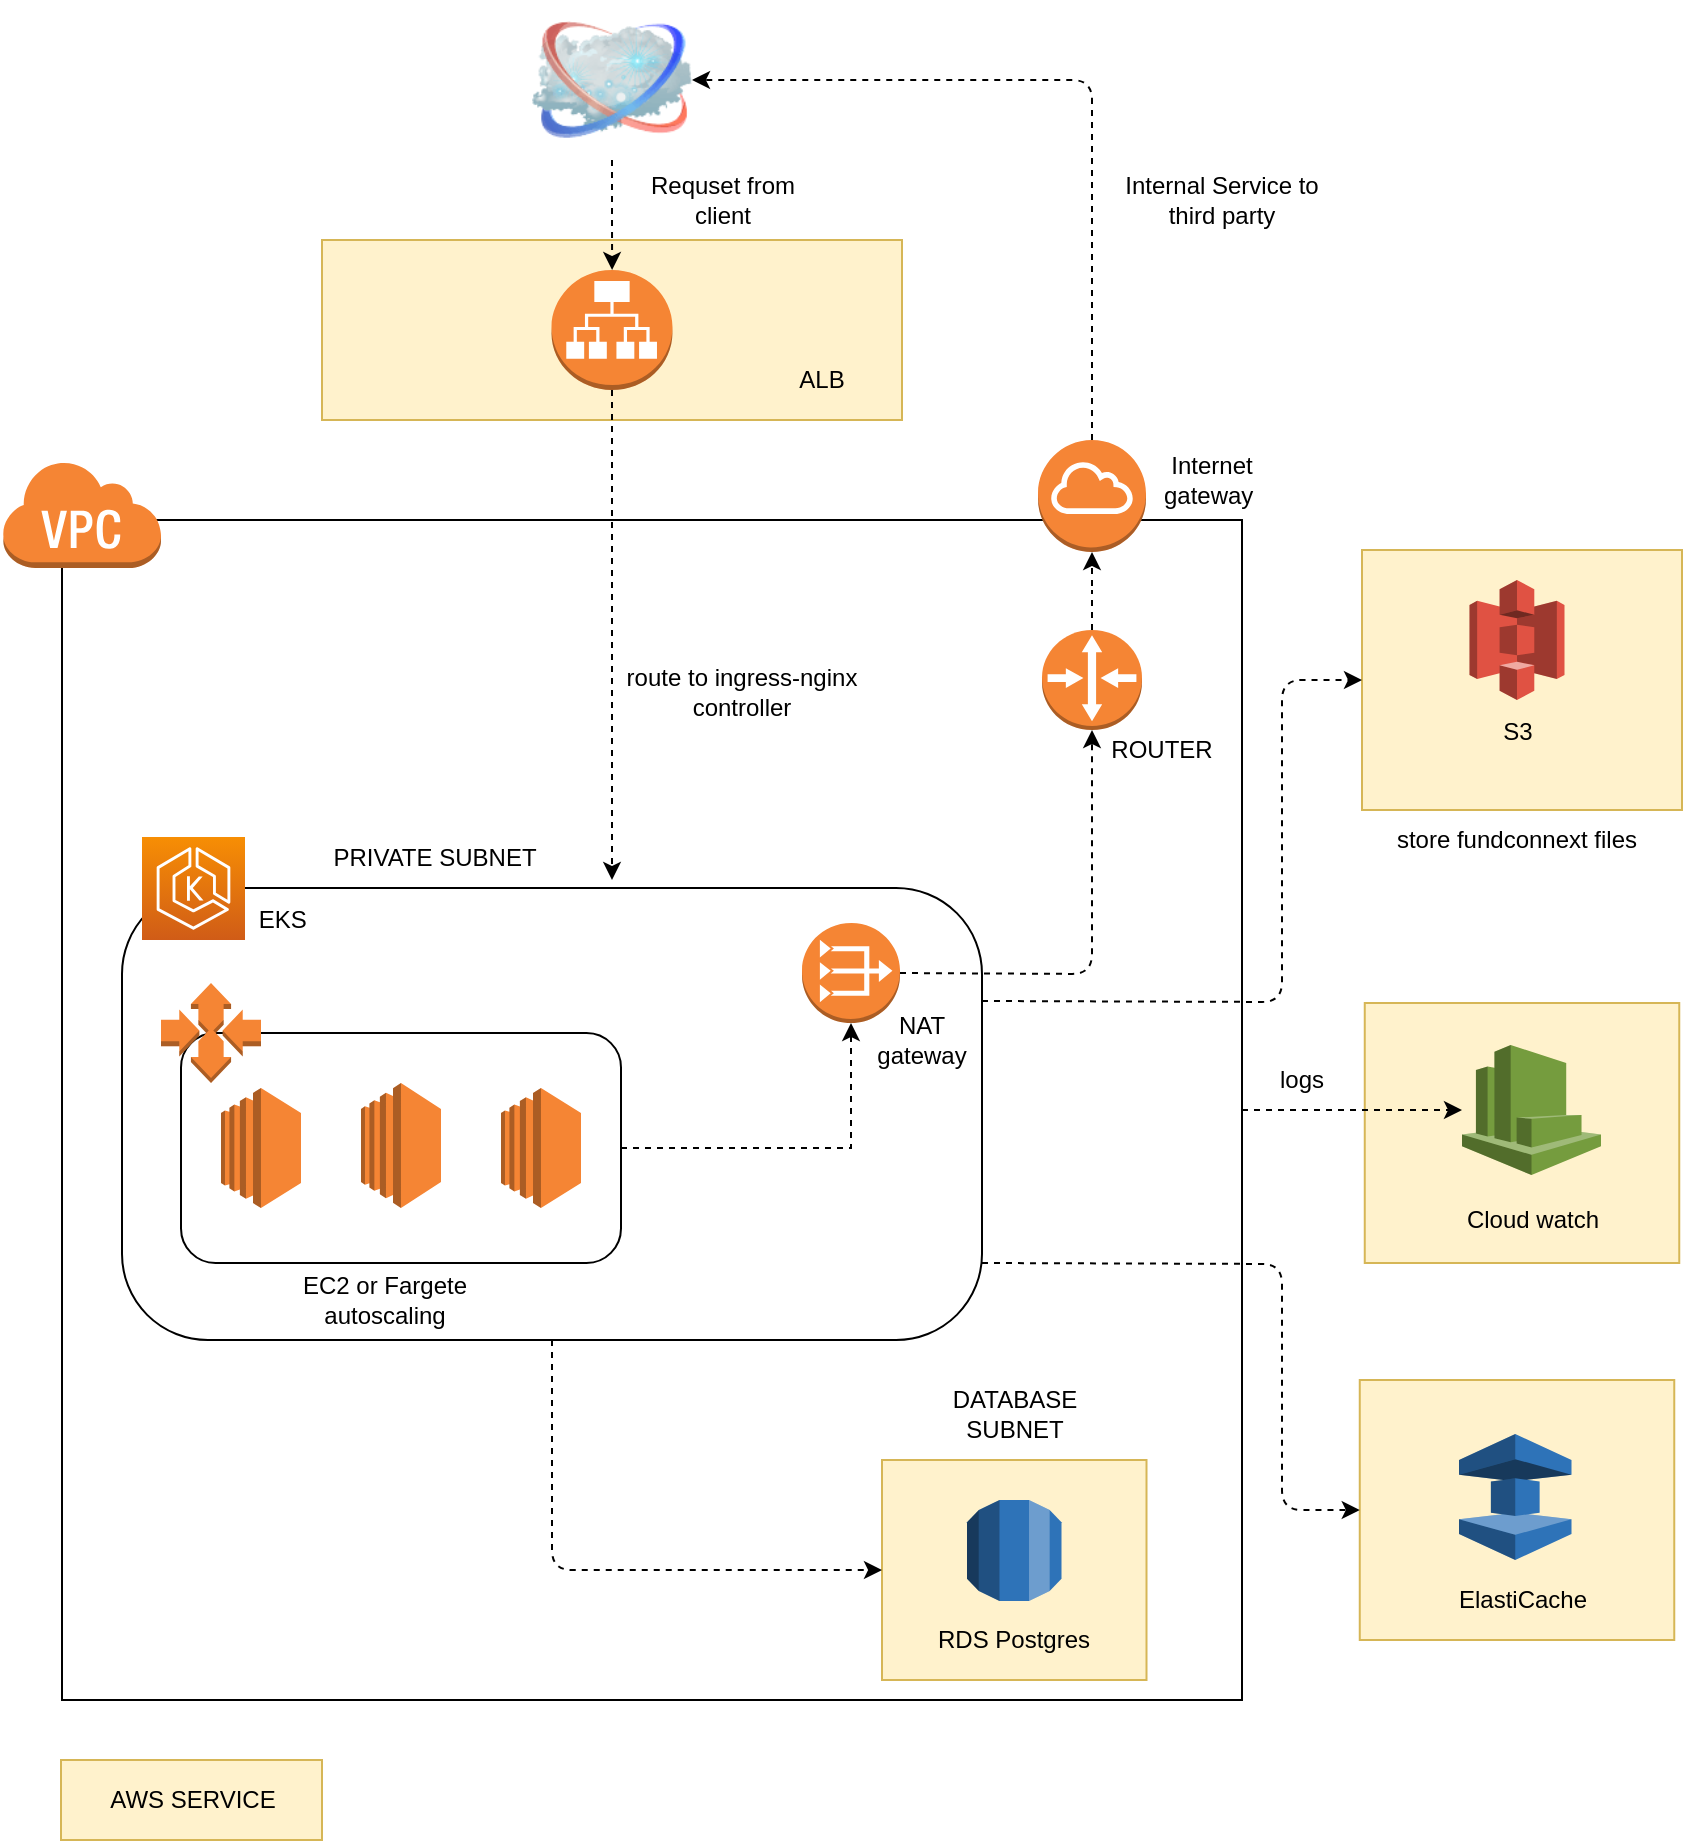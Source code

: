 <mxfile version="14.8.6" type="github" pages="2">
  <diagram id="4h9Jgz2YyqiB8rUjbs18" name="aws-diagram">
    <mxGraphModel dx="946" dy="524" grid="1" gridSize="10" guides="1" tooltips="1" connect="1" arrows="1" fold="1" page="1" pageScale="1" pageWidth="1169" pageHeight="1654" math="0" shadow="0">
      <root>
        <mxCell id="0" />
        <mxCell id="1" parent="0" />
        <mxCell id="yYsFPrWsCkC2h6r3MeOf-3" value="" style="whiteSpace=wrap;html=1;aspect=fixed;" parent="1" vertex="1">
          <mxGeometry x="170" y="380" width="590" height="590" as="geometry" />
        </mxCell>
        <mxCell id="yYsFPrWsCkC2h6r3MeOf-14" value="" style="outlineConnect=0;dashed=0;verticalLabelPosition=bottom;verticalAlign=top;align=center;html=1;shape=mxgraph.aws3.virtual_private_cloud;fillColor=#F58534;gradientColor=none;" parent="1" vertex="1">
          <mxGeometry x="140" y="350" width="79.5" height="54" as="geometry" />
        </mxCell>
        <mxCell id="yYsFPrWsCkC2h6r3MeOf-22" value="" style="outlineConnect=0;dashed=0;verticalLabelPosition=bottom;verticalAlign=top;align=center;html=1;shape=mxgraph.aws3.internet_gateway;fillColor=#F58536;gradientColor=none;" parent="1" vertex="1">
          <mxGeometry x="658" y="340" width="54" height="56" as="geometry" />
        </mxCell>
        <mxCell id="yYsFPrWsCkC2h6r3MeOf-23" value="" style="rounded=1;whiteSpace=wrap;html=1;arcSize=19;" parent="1" vertex="1">
          <mxGeometry x="200" y="564" width="430" height="226" as="geometry" />
        </mxCell>
        <mxCell id="yYsFPrWsCkC2h6r3MeOf-64" style="edgeStyle=orthogonalEdgeStyle;rounded=0;orthogonalLoop=1;jettySize=auto;html=1;dashed=1;" parent="1" source="yYsFPrWsCkC2h6r3MeOf-15" target="yYsFPrWsCkC2h6r3MeOf-19" edge="1">
          <mxGeometry relative="1" as="geometry" />
        </mxCell>
        <mxCell id="yYsFPrWsCkC2h6r3MeOf-15" value="" style="rounded=1;whiteSpace=wrap;html=1;" parent="1" vertex="1">
          <mxGeometry x="229.5" y="636.5" width="220" height="115" as="geometry" />
        </mxCell>
        <mxCell id="yYsFPrWsCkC2h6r3MeOf-12" value="" style="outlineConnect=0;dashed=0;verticalLabelPosition=bottom;verticalAlign=top;align=center;html=1;shape=mxgraph.aws3.auto_scaling;fillColor=#F58534;gradientColor=none;" parent="1" vertex="1">
          <mxGeometry x="219.5" y="611.5" width="50" height="50" as="geometry" />
        </mxCell>
        <mxCell id="yYsFPrWsCkC2h6r3MeOf-8" value="" style="outlineConnect=0;dashed=0;verticalLabelPosition=bottom;verticalAlign=top;align=center;html=1;shape=mxgraph.aws3.ec2;fillColor=#F58534;gradientColor=none;" parent="1" vertex="1">
          <mxGeometry x="249.5" y="664" width="40" height="60" as="geometry" />
        </mxCell>
        <mxCell id="yYsFPrWsCkC2h6r3MeOf-17" value="" style="outlineConnect=0;dashed=0;verticalLabelPosition=bottom;verticalAlign=top;align=center;html=1;shape=mxgraph.aws3.ec2;fillColor=#F58534;gradientColor=none;" parent="1" vertex="1">
          <mxGeometry x="319.5" y="661.5" width="40" height="62.5" as="geometry" />
        </mxCell>
        <mxCell id="yYsFPrWsCkC2h6r3MeOf-18" value="" style="outlineConnect=0;dashed=0;verticalLabelPosition=bottom;verticalAlign=top;align=center;html=1;shape=mxgraph.aws3.ec2;fillColor=#F58534;gradientColor=none;" parent="1" vertex="1">
          <mxGeometry x="389.5" y="664" width="40" height="60" as="geometry" />
        </mxCell>
        <mxCell id="yYsFPrWsCkC2h6r3MeOf-19" value="" style="outlineConnect=0;dashed=0;verticalLabelPosition=bottom;verticalAlign=top;align=center;html=1;shape=mxgraph.aws3.vpc_nat_gateway;fillColor=#F58534;gradientColor=none;" parent="1" vertex="1">
          <mxGeometry x="540" y="581.5" width="49" height="50" as="geometry" />
        </mxCell>
        <mxCell id="yYsFPrWsCkC2h6r3MeOf-69" value="" style="edgeStyle=orthogonalEdgeStyle;rounded=0;orthogonalLoop=1;jettySize=auto;html=1;dashed=1;" parent="1" source="yYsFPrWsCkC2h6r3MeOf-27" target="yYsFPrWsCkC2h6r3MeOf-22" edge="1">
          <mxGeometry relative="1" as="geometry" />
        </mxCell>
        <mxCell id="yYsFPrWsCkC2h6r3MeOf-27" value="" style="outlineConnect=0;dashed=0;verticalLabelPosition=bottom;verticalAlign=top;align=center;html=1;shape=mxgraph.aws3.router;fillColor=#F58534;gradientColor=none;" parent="1" vertex="1">
          <mxGeometry x="660" y="435" width="50" height="50" as="geometry" />
        </mxCell>
        <mxCell id="yYsFPrWsCkC2h6r3MeOf-28" value="" style="points=[[0,0,0],[0.25,0,0],[0.5,0,0],[0.75,0,0],[1,0,0],[0,1,0],[0.25,1,0],[0.5,1,0],[0.75,1,0],[1,1,0],[0,0.25,0],[0,0.5,0],[0,0.75,0],[1,0.25,0],[1,0.5,0],[1,0.75,0]];outlineConnect=0;fontColor=#232F3E;gradientColor=#F78E04;gradientDirection=north;fillColor=#D05C17;strokeColor=#ffffff;dashed=0;verticalLabelPosition=bottom;verticalAlign=top;align=center;html=1;fontSize=12;fontStyle=0;aspect=fixed;shape=mxgraph.aws4.resourceIcon;resIcon=mxgraph.aws4.eks;" parent="1" vertex="1">
          <mxGeometry x="210" y="538.5" width="51.5" height="51.5" as="geometry" />
        </mxCell>
        <mxCell id="yYsFPrWsCkC2h6r3MeOf-31" value="" style="image;html=1;image=img/lib/clip_art/networking/Cloud_128x128.png" parent="1" vertex="1">
          <mxGeometry x="405" y="120" width="80" height="80" as="geometry" />
        </mxCell>
        <mxCell id="yYsFPrWsCkC2h6r3MeOf-36" value="" style="rounded=0;whiteSpace=wrap;html=1;fillColor=#fff2cc;strokeColor=#d6b656;" parent="1" vertex="1">
          <mxGeometry x="820" y="395" width="160" height="130" as="geometry" />
        </mxCell>
        <mxCell id="yYsFPrWsCkC2h6r3MeOf-30" value="" style="outlineConnect=0;dashed=0;verticalLabelPosition=bottom;verticalAlign=top;align=center;html=1;shape=mxgraph.aws3.s3;fillColor=#E05243;gradientColor=none;" parent="1" vertex="1">
          <mxGeometry x="873.75" y="410" width="47.5" height="60" as="geometry" />
        </mxCell>
        <mxCell id="yYsFPrWsCkC2h6r3MeOf-39" value="" style="rounded=0;whiteSpace=wrap;html=1;fillColor=#fff2cc;strokeColor=#d6b656;" parent="1" vertex="1">
          <mxGeometry x="821.38" y="621.5" width="157.25" height="130" as="geometry" />
        </mxCell>
        <mxCell id="yYsFPrWsCkC2h6r3MeOf-33" value="" style="outlineConnect=0;dashed=0;verticalLabelPosition=bottom;verticalAlign=top;align=center;html=1;shape=mxgraph.aws3.cloudwatch;fillColor=#759C3E;gradientColor=none;" parent="1" vertex="1">
          <mxGeometry x="870" y="642.5" width="69.5" height="65" as="geometry" />
        </mxCell>
        <mxCell id="yYsFPrWsCkC2h6r3MeOf-40" value="" style="rounded=0;whiteSpace=wrap;html=1;fillColor=#fff2cc;strokeColor=#d6b656;" parent="1" vertex="1">
          <mxGeometry x="580" y="850" width="132.25" height="110" as="geometry" />
        </mxCell>
        <mxCell id="yYsFPrWsCkC2h6r3MeOf-34" value="" style="outlineConnect=0;dashed=0;verticalLabelPosition=bottom;verticalAlign=top;align=center;html=1;shape=mxgraph.aws3.rds;fillColor=#2E73B8;gradientColor=none;" parent="1" vertex="1">
          <mxGeometry x="622.5" y="870" width="47.25" height="50.5" as="geometry" />
        </mxCell>
        <mxCell id="yYsFPrWsCkC2h6r3MeOf-42" value="" style="rounded=0;whiteSpace=wrap;html=1;fillColor=#fff2cc;strokeColor=#d6b656;" parent="1" vertex="1">
          <mxGeometry x="300" y="240" width="290" height="90" as="geometry" />
        </mxCell>
        <mxCell id="yYsFPrWsCkC2h6r3MeOf-32" value="" style="outlineConnect=0;dashed=0;verticalLabelPosition=bottom;verticalAlign=top;align=center;html=1;shape=mxgraph.aws3.application_load_balancer;fillColor=#F58534;gradientColor=none;" parent="1" vertex="1">
          <mxGeometry x="414.75" y="255" width="60.5" height="60" as="geometry" />
        </mxCell>
        <mxCell id="yYsFPrWsCkC2h6r3MeOf-57" value="" style="edgeStyle=orthogonalEdgeStyle;rounded=0;orthogonalLoop=1;jettySize=auto;html=1;dashed=1;" parent="1" source="yYsFPrWsCkC2h6r3MeOf-3" target="yYsFPrWsCkC2h6r3MeOf-33" edge="1">
          <mxGeometry relative="1" as="geometry" />
        </mxCell>
        <mxCell id="yYsFPrWsCkC2h6r3MeOf-59" value="" style="endArrow=classic;html=1;dashed=1;entryX=0;entryY=0.5;entryDx=0;entryDy=0;exitX=1;exitY=0.25;exitDx=0;exitDy=0;" parent="1" source="yYsFPrWsCkC2h6r3MeOf-23" target="yYsFPrWsCkC2h6r3MeOf-36" edge="1">
          <mxGeometry relative="1" as="geometry">
            <mxPoint x="640" y="630" as="sourcePoint" />
            <mxPoint x="600" y="620" as="targetPoint" />
            <Array as="points">
              <mxPoint x="780" y="621" />
              <mxPoint x="780" y="460" />
            </Array>
          </mxGeometry>
        </mxCell>
        <mxCell id="yYsFPrWsCkC2h6r3MeOf-65" value="" style="endArrow=classic;html=1;dashed=1;exitX=1;exitY=0.5;exitDx=0;exitDy=0;exitPerimeter=0;entryX=0.5;entryY=1;entryDx=0;entryDy=0;entryPerimeter=0;" parent="1" source="yYsFPrWsCkC2h6r3MeOf-19" target="yYsFPrWsCkC2h6r3MeOf-27" edge="1">
          <mxGeometry relative="1" as="geometry">
            <mxPoint x="440" y="550" as="sourcePoint" />
            <mxPoint x="600" y="550" as="targetPoint" />
            <Array as="points">
              <mxPoint x="685" y="607" />
            </Array>
          </mxGeometry>
        </mxCell>
        <mxCell id="yYsFPrWsCkC2h6r3MeOf-70" value="" style="edgeStyle=orthogonalEdgeStyle;rounded=0;orthogonalLoop=1;jettySize=auto;html=1;dashed=1;" parent="1" source="yYsFPrWsCkC2h6r3MeOf-31" target="yYsFPrWsCkC2h6r3MeOf-32" edge="1">
          <mxGeometry relative="1" as="geometry" />
        </mxCell>
        <mxCell id="yYsFPrWsCkC2h6r3MeOf-73" value="" style="endArrow=classic;html=1;dashed=1;exitX=0.5;exitY=1;exitDx=0;exitDy=0;exitPerimeter=0;" parent="1" source="yYsFPrWsCkC2h6r3MeOf-32" edge="1">
          <mxGeometry relative="1" as="geometry">
            <mxPoint x="440" y="410" as="sourcePoint" />
            <mxPoint x="445" y="560" as="targetPoint" />
          </mxGeometry>
        </mxCell>
        <mxCell id="yYsFPrWsCkC2h6r3MeOf-77" value="AWS SERVICE" style="rounded=0;whiteSpace=wrap;html=1;fillColor=#fff2cc;strokeColor=#d6b656;" parent="1" vertex="1">
          <mxGeometry x="169.5" y="1000" width="130.5" height="40" as="geometry" />
        </mxCell>
        <mxCell id="yYsFPrWsCkC2h6r3MeOf-78" value="ALB" style="text;html=1;strokeColor=none;fillColor=none;align=center;verticalAlign=middle;whiteSpace=wrap;rounded=0;" parent="1" vertex="1">
          <mxGeometry x="530" y="300" width="40" height="20" as="geometry" />
        </mxCell>
        <mxCell id="yYsFPrWsCkC2h6r3MeOf-79" value="EKS&amp;nbsp;" style="text;html=1;strokeColor=none;fillColor=none;align=center;verticalAlign=middle;whiteSpace=wrap;rounded=0;" parent="1" vertex="1">
          <mxGeometry x="261.5" y="570" width="40" height="20" as="geometry" />
        </mxCell>
        <mxCell id="yYsFPrWsCkC2h6r3MeOf-80" value="NAT gateway" style="text;html=1;strokeColor=none;fillColor=none;align=center;verticalAlign=middle;whiteSpace=wrap;rounded=0;" parent="1" vertex="1">
          <mxGeometry x="580" y="630" width="40" height="20" as="geometry" />
        </mxCell>
        <mxCell id="yYsFPrWsCkC2h6r3MeOf-81" value="PRIVATE SUBNET" style="text;html=1;strokeColor=none;fillColor=none;align=center;verticalAlign=middle;whiteSpace=wrap;rounded=0;" parent="1" vertex="1">
          <mxGeometry x="301.5" y="538.5" width="108.5" height="20" as="geometry" />
        </mxCell>
        <mxCell id="yYsFPrWsCkC2h6r3MeOf-82" value="ROUTER" style="text;html=1;strokeColor=none;fillColor=none;align=center;verticalAlign=middle;whiteSpace=wrap;rounded=0;" parent="1" vertex="1">
          <mxGeometry x="700" y="485" width="40" height="20" as="geometry" />
        </mxCell>
        <mxCell id="yYsFPrWsCkC2h6r3MeOf-83" value="EC2 or Fargete autoscaling" style="text;html=1;strokeColor=none;fillColor=none;align=center;verticalAlign=middle;whiteSpace=wrap;rounded=0;" parent="1" vertex="1">
          <mxGeometry x="272.25" y="760" width="118.75" height="20" as="geometry" />
        </mxCell>
        <mxCell id="yYsFPrWsCkC2h6r3MeOf-84" value="RDS Postgres" style="text;html=1;strokeColor=none;fillColor=none;align=center;verticalAlign=middle;whiteSpace=wrap;rounded=0;" parent="1" vertex="1">
          <mxGeometry x="606.13" y="930" width="80" height="20" as="geometry" />
        </mxCell>
        <mxCell id="yYsFPrWsCkC2h6r3MeOf-85" value="S3" style="text;html=1;strokeColor=none;fillColor=none;align=center;verticalAlign=middle;whiteSpace=wrap;rounded=0;" parent="1" vertex="1">
          <mxGeometry x="877.5" y="476" width="40" height="20" as="geometry" />
        </mxCell>
        <mxCell id="yYsFPrWsCkC2h6r3MeOf-86" value="Cloud watch" style="text;html=1;strokeColor=none;fillColor=none;align=center;verticalAlign=middle;whiteSpace=wrap;rounded=0;" parent="1" vertex="1">
          <mxGeometry x="868.5" y="720" width="72.5" height="20" as="geometry" />
        </mxCell>
        <mxCell id="yYsFPrWsCkC2h6r3MeOf-88" value="route to ingress-nginx controller" style="text;html=1;strokeColor=none;fillColor=none;align=center;verticalAlign=middle;whiteSpace=wrap;rounded=0;" parent="1" vertex="1">
          <mxGeometry x="440" y="456" width="140" height="20" as="geometry" />
        </mxCell>
        <mxCell id="yYsFPrWsCkC2h6r3MeOf-89" value="" style="endArrow=classic;html=1;dashed=1;exitX=0.5;exitY=0;exitDx=0;exitDy=0;exitPerimeter=0;entryX=1;entryY=0.5;entryDx=0;entryDy=0;" parent="1" source="yYsFPrWsCkC2h6r3MeOf-22" target="yYsFPrWsCkC2h6r3MeOf-31" edge="1">
          <mxGeometry relative="1" as="geometry">
            <mxPoint x="560" y="410" as="sourcePoint" />
            <mxPoint x="720" y="410" as="targetPoint" />
            <Array as="points">
              <mxPoint x="685" y="160" />
            </Array>
          </mxGeometry>
        </mxCell>
        <mxCell id="yYsFPrWsCkC2h6r3MeOf-93" value="Internal Service to third party" style="text;html=1;strokeColor=none;fillColor=none;align=center;verticalAlign=middle;whiteSpace=wrap;rounded=0;" parent="1" vertex="1">
          <mxGeometry x="700" y="210" width="100" height="20" as="geometry" />
        </mxCell>
        <mxCell id="yYsFPrWsCkC2h6r3MeOf-94" value="Requset from client" style="text;html=1;strokeColor=none;fillColor=none;align=center;verticalAlign=middle;whiteSpace=wrap;rounded=0;" parent="1" vertex="1">
          <mxGeometry x="449.5" y="210" width="100.5" height="20" as="geometry" />
        </mxCell>
        <mxCell id="yYsFPrWsCkC2h6r3MeOf-95" value="Internet gateway&amp;nbsp;" style="text;html=1;strokeColor=none;fillColor=none;align=center;verticalAlign=middle;whiteSpace=wrap;rounded=0;" parent="1" vertex="1">
          <mxGeometry x="700" y="350" width="90" height="20" as="geometry" />
        </mxCell>
        <mxCell id="44BmXgB-hYXjfOnaE24B-2" value="" style="endArrow=classic;html=1;exitX=0.5;exitY=1;exitDx=0;exitDy=0;entryX=0;entryY=0.5;entryDx=0;entryDy=0;dashed=1;" edge="1" parent="1" source="yYsFPrWsCkC2h6r3MeOf-23" target="yYsFPrWsCkC2h6r3MeOf-40">
          <mxGeometry relative="1" as="geometry">
            <mxPoint x="490" y="810" as="sourcePoint" />
            <mxPoint x="650" y="810" as="targetPoint" />
            <Array as="points">
              <mxPoint x="415" y="905" />
            </Array>
          </mxGeometry>
        </mxCell>
        <mxCell id="44BmXgB-hYXjfOnaE24B-6" value="DATABASE SUBNET" style="text;html=1;strokeColor=none;fillColor=none;align=center;verticalAlign=middle;whiteSpace=wrap;rounded=0;" vertex="1" parent="1">
          <mxGeometry x="591.88" y="817" width="108.5" height="20" as="geometry" />
        </mxCell>
        <mxCell id="44BmXgB-hYXjfOnaE24B-8" value="logs" style="text;html=1;strokeColor=none;fillColor=none;align=center;verticalAlign=middle;whiteSpace=wrap;rounded=0;" vertex="1" parent="1">
          <mxGeometry x="770" y="650" width="40" height="20" as="geometry" />
        </mxCell>
        <mxCell id="44BmXgB-hYXjfOnaE24B-9" value="store fundconnext files" style="text;html=1;strokeColor=none;fillColor=none;align=center;verticalAlign=middle;whiteSpace=wrap;rounded=0;" vertex="1" parent="1">
          <mxGeometry x="833.19" y="530" width="128.62" height="20" as="geometry" />
        </mxCell>
        <mxCell id="44BmXgB-hYXjfOnaE24B-11" value="" style="rounded=0;whiteSpace=wrap;html=1;fillColor=#fff2cc;strokeColor=#d6b656;" vertex="1" parent="1">
          <mxGeometry x="818.88" y="810" width="157.25" height="130" as="geometry" />
        </mxCell>
        <mxCell id="44BmXgB-hYXjfOnaE24B-10" value="" style="outlineConnect=0;dashed=0;verticalLabelPosition=bottom;verticalAlign=top;align=center;html=1;shape=mxgraph.aws3.elasticache;fillColor=#2E73B8;gradientColor=none;" vertex="1" parent="1">
          <mxGeometry x="868.5" y="837" width="56.25" height="63" as="geometry" />
        </mxCell>
        <mxCell id="44BmXgB-hYXjfOnaE24B-14" value="" style="endArrow=classic;html=1;dashed=1;entryX=0;entryY=0.5;entryDx=0;entryDy=0;" edge="1" parent="1" target="44BmXgB-hYXjfOnaE24B-11">
          <mxGeometry relative="1" as="geometry">
            <mxPoint x="630" y="751.5" as="sourcePoint" />
            <mxPoint x="790" y="751.5" as="targetPoint" />
            <Array as="points">
              <mxPoint x="780" y="752" />
              <mxPoint x="780" y="875" />
            </Array>
          </mxGeometry>
        </mxCell>
        <mxCell id="44BmXgB-hYXjfOnaE24B-18" value="ElastiCache" style="text;html=1;strokeColor=none;fillColor=none;align=center;verticalAlign=middle;whiteSpace=wrap;rounded=0;" vertex="1" parent="1">
          <mxGeometry x="863.76" y="910" width="72.5" height="20" as="geometry" />
        </mxCell>
      </root>
    </mxGraphModel>
  </diagram>
  <diagram id="EyNarNnxlCD8bg6S9tTd" name="kubernetes-diagram">
    <mxGraphModel dx="1113" dy="616" grid="1" gridSize="10" guides="1" tooltips="1" connect="1" arrows="1" fold="1" page="1" pageScale="1" pageWidth="1169" pageHeight="1654" math="0" shadow="0">
      <root>
        <mxCell id="aGvdqxQHGW1cKn8pLYHu-0" />
        <mxCell id="aGvdqxQHGW1cKn8pLYHu-1" parent="aGvdqxQHGW1cKn8pLYHu-0" />
        <mxCell id="aGvdqxQHGW1cKn8pLYHu-5" value="" style="rounded=1;whiteSpace=wrap;html=1;dashed=1;" vertex="1" parent="aGvdqxQHGW1cKn8pLYHu-1">
          <mxGeometry x="140" y="170" width="890" height="710" as="geometry" />
        </mxCell>
        <mxCell id="aGvdqxQHGW1cKn8pLYHu-3" value="Kubernetes&#xa;Engine" style="html=1;fillColor=#5184F3;strokeColor=none;verticalAlign=top;labelPosition=center;verticalLabelPosition=bottom;align=center;spacingTop=-6;fontSize=11;fontStyle=1;fontColor=#999999;shape=mxgraph.gcp2.hexIcon;prIcon=container_engine" vertex="1" parent="aGvdqxQHGW1cKn8pLYHu-1">
          <mxGeometry x="150" y="160" width="66" height="58.5" as="geometry" />
        </mxCell>
        <mxCell id="aGvdqxQHGW1cKn8pLYHu-7" value="" style="rounded=1;whiteSpace=wrap;html=1;dashed=1;" vertex="1" parent="aGvdqxQHGW1cKn8pLYHu-1">
          <mxGeometry x="190" y="280" width="220" height="440" as="geometry" />
        </mxCell>
        <mxCell id="aGvdqxQHGW1cKn8pLYHu-6" value="" style="html=1;dashed=0;whitespace=wrap;fillColor=#2875E2;strokeColor=#ffffff;points=[[0.005,0.63,0],[0.1,0.2,0],[0.9,0.2,0],[0.5,0,0],[0.995,0.63,0],[0.72,0.99,0],[0.5,1,0],[0.28,0.99,0]];shape=mxgraph.kubernetes.icon;prIcon=node" vertex="1" parent="aGvdqxQHGW1cKn8pLYHu-1">
          <mxGeometry x="166" y="260" width="50" height="48" as="geometry" />
        </mxCell>
        <mxCell id="aGvdqxQHGW1cKn8pLYHu-8" value="" style="rounded=1;whiteSpace=wrap;html=1;dashed=1;" vertex="1" parent="aGvdqxQHGW1cKn8pLYHu-1">
          <mxGeometry x="465" y="280" width="225" height="440" as="geometry" />
        </mxCell>
        <mxCell id="aGvdqxQHGW1cKn8pLYHu-9" value="" style="html=1;dashed=0;whitespace=wrap;fillColor=#2875E2;strokeColor=#ffffff;points=[[0.005,0.63,0],[0.1,0.2,0],[0.9,0.2,0],[0.5,0,0],[0.995,0.63,0],[0.72,0.99,0],[0.5,1,0],[0.28,0.99,0]];shape=mxgraph.kubernetes.icon;prIcon=node" vertex="1" parent="aGvdqxQHGW1cKn8pLYHu-1">
          <mxGeometry x="440" y="260" width="50" height="48" as="geometry" />
        </mxCell>
        <mxCell id="aGvdqxQHGW1cKn8pLYHu-10" value="" style="rounded=1;whiteSpace=wrap;html=1;dashed=1;" vertex="1" parent="aGvdqxQHGW1cKn8pLYHu-1">
          <mxGeometry x="740" y="280" width="220" height="440" as="geometry" />
        </mxCell>
        <mxCell id="aGvdqxQHGW1cKn8pLYHu-11" value="" style="html=1;dashed=0;whitespace=wrap;fillColor=#2875E2;strokeColor=#ffffff;points=[[0.005,0.63,0],[0.1,0.2,0],[0.9,0.2,0],[0.5,0,0],[0.995,0.63,0],[0.72,0.99,0],[0.5,1,0],[0.28,0.99,0]];shape=mxgraph.kubernetes.icon;prIcon=node" vertex="1" parent="aGvdqxQHGW1cKn8pLYHu-1">
          <mxGeometry x="720" y="260" width="50" height="48" as="geometry" />
        </mxCell>
        <mxCell id="aGvdqxQHGW1cKn8pLYHu-12" value="Application Node pool" style="text;html=1;strokeColor=none;fillColor=none;align=center;verticalAlign=middle;whiteSpace=wrap;rounded=0;dashed=1;" vertex="1" parent="aGvdqxQHGW1cKn8pLYHu-1">
          <mxGeometry x="235" y="250" width="130" height="20" as="geometry" />
        </mxCell>
        <mxCell id="aGvdqxQHGW1cKn8pLYHu-13" value="Ingress Node pool" style="text;html=1;strokeColor=none;fillColor=none;align=center;verticalAlign=middle;whiteSpace=wrap;rounded=0;dashed=1;" vertex="1" parent="aGvdqxQHGW1cKn8pLYHu-1">
          <mxGeometry x="512.5" y="250" width="130" height="20" as="geometry" />
        </mxCell>
        <mxCell id="aGvdqxQHGW1cKn8pLYHu-14" value="mgnt Node pool" style="text;html=1;strokeColor=none;fillColor=none;align=center;verticalAlign=middle;whiteSpace=wrap;rounded=0;dashed=1;" vertex="1" parent="aGvdqxQHGW1cKn8pLYHu-1">
          <mxGeometry x="785" y="250" width="130" height="20" as="geometry" />
        </mxCell>
        <mxCell id="aGvdqxQHGW1cKn8pLYHu-15" value="" style="html=1;dashed=0;whitespace=wrap;fillColor=#2875E2;strokeColor=#ffffff;points=[[0.005,0.63,0],[0.1,0.2,0],[0.9,0.2,0],[0.5,0,0],[0.995,0.63,0],[0.72,0.99,0],[0.5,1,0],[0.28,0.99,0]];shape=mxgraph.kubernetes.icon;prIcon=svc" vertex="1" parent="aGvdqxQHGW1cKn8pLYHu-1">
          <mxGeometry x="520" y="300" width="110" height="48" as="geometry" />
        </mxCell>
        <mxCell id="aGvdqxQHGW1cKn8pLYHu-23" value="" style="edgeStyle=orthogonalEdgeStyle;rounded=0;orthogonalLoop=1;jettySize=auto;html=1;dashed=1;" edge="1" parent="aGvdqxQHGW1cKn8pLYHu-1" source="aGvdqxQHGW1cKn8pLYHu-19" target="aGvdqxQHGW1cKn8pLYHu-17">
          <mxGeometry relative="1" as="geometry" />
        </mxCell>
        <mxCell id="aGvdqxQHGW1cKn8pLYHu-19" value="External Ingress svc" style="text;html=1;strokeColor=none;fillColor=none;align=center;verticalAlign=middle;whiteSpace=wrap;rounded=0;dashed=1;" vertex="1" parent="aGvdqxQHGW1cKn8pLYHu-1">
          <mxGeometry x="512.5" y="348" width="130" height="20" as="geometry" />
        </mxCell>
        <mxCell id="aGvdqxQHGW1cKn8pLYHu-20" value="" style="rounded=1;whiteSpace=wrap;html=1;dashed=1;" vertex="1" parent="aGvdqxQHGW1cKn8pLYHu-1">
          <mxGeometry x="478.75" y="390" width="197.5" height="70" as="geometry" />
        </mxCell>
        <mxCell id="aGvdqxQHGW1cKn8pLYHu-16" value="" style="html=1;dashed=0;whitespace=wrap;fillColor=#2875E2;strokeColor=#ffffff;points=[[0.005,0.63,0],[0.1,0.2,0],[0.9,0.2,0],[0.5,0,0],[0.995,0.63,0],[0.72,0.99,0],[0.5,1,0],[0.28,0.99,0]];shape=mxgraph.kubernetes.icon;prIcon=pod" vertex="1" parent="aGvdqxQHGW1cKn8pLYHu-1">
          <mxGeometry x="490" y="410" width="50" height="48" as="geometry" />
        </mxCell>
        <mxCell id="aGvdqxQHGW1cKn8pLYHu-17" value="" style="html=1;dashed=0;whitespace=wrap;fillColor=#2875E2;strokeColor=#ffffff;points=[[0.005,0.63,0],[0.1,0.2,0],[0.9,0.2,0],[0.5,0,0],[0.995,0.63,0],[0.72,0.99,0],[0.5,1,0],[0.28,0.99,0]];shape=mxgraph.kubernetes.icon;prIcon=pod" vertex="1" parent="aGvdqxQHGW1cKn8pLYHu-1">
          <mxGeometry x="552.5" y="390" width="50" height="48" as="geometry" />
        </mxCell>
        <mxCell id="aGvdqxQHGW1cKn8pLYHu-18" value="" style="html=1;dashed=0;whitespace=wrap;fillColor=#2875E2;strokeColor=#ffffff;points=[[0.005,0.63,0],[0.1,0.2,0],[0.9,0.2,0],[0.5,0,0],[0.995,0.63,0],[0.72,0.99,0],[0.5,1,0],[0.28,0.99,0]];shape=mxgraph.kubernetes.icon;prIcon=pod" vertex="1" parent="aGvdqxQHGW1cKn8pLYHu-1">
          <mxGeometry x="620" y="410" width="50" height="48" as="geometry" />
        </mxCell>
        <mxCell id="aGvdqxQHGW1cKn8pLYHu-24" value="" style="outlineConnect=0;dashed=0;verticalLabelPosition=bottom;verticalAlign=top;align=center;html=1;shape=mxgraph.aws3.application_load_balancer;fillColor=#F58534;gradientColor=none;" vertex="1" parent="aGvdqxQHGW1cKn8pLYHu-1">
          <mxGeometry x="540.5" y="50" width="69" height="72" as="geometry" />
        </mxCell>
        <mxCell id="aGvdqxQHGW1cKn8pLYHu-26" value="" style="endArrow=classic;html=1;dashed=1;exitX=0.5;exitY=1;exitDx=0;exitDy=0;exitPerimeter=0;entryX=0.455;entryY=0;entryDx=0;entryDy=0;entryPerimeter=0;" edge="1" parent="aGvdqxQHGW1cKn8pLYHu-1">
          <mxGeometry relative="1" as="geometry">
            <mxPoint x="574" y="122.0" as="sourcePoint" />
            <mxPoint x="576.05" y="300" as="targetPoint" />
          </mxGeometry>
        </mxCell>
        <mxCell id="aGvdqxQHGW1cKn8pLYHu-30" value="AWS ALB" style="text;html=1;strokeColor=none;fillColor=none;align=center;verticalAlign=middle;whiteSpace=wrap;rounded=0;dashed=1;" vertex="1" parent="aGvdqxQHGW1cKn8pLYHu-1">
          <mxGeometry x="536.25" y="20" width="77.5" height="20" as="geometry" />
        </mxCell>
        <mxCell id="aGvdqxQHGW1cKn8pLYHu-31" value="" style="html=1;dashed=0;whitespace=wrap;fillColor=#2875E2;strokeColor=#ffffff;points=[[0.005,0.63,0],[0.1,0.2,0],[0.9,0.2,0],[0.5,0,0],[0.995,0.63,0],[0.72,0.99,0],[0.5,1,0],[0.28,0.99,0]];shape=mxgraph.kubernetes.icon;prIcon=svc" vertex="1" parent="aGvdqxQHGW1cKn8pLYHu-1">
          <mxGeometry x="520" y="480" width="110" height="48" as="geometry" />
        </mxCell>
        <mxCell id="aGvdqxQHGW1cKn8pLYHu-32" value="Internal Ingress svc" style="text;html=1;strokeColor=none;fillColor=none;align=center;verticalAlign=middle;whiteSpace=wrap;rounded=0;dashed=1;" vertex="1" parent="aGvdqxQHGW1cKn8pLYHu-1">
          <mxGeometry x="512.5" y="528" width="130" height="20" as="geometry" />
        </mxCell>
        <mxCell id="aGvdqxQHGW1cKn8pLYHu-33" value="" style="rounded=1;whiteSpace=wrap;html=1;dashed=1;" vertex="1" parent="aGvdqxQHGW1cKn8pLYHu-1">
          <mxGeometry x="478.75" y="570" width="197.5" height="70" as="geometry" />
        </mxCell>
        <mxCell id="aGvdqxQHGW1cKn8pLYHu-34" value="" style="html=1;dashed=0;whitespace=wrap;fillColor=#2875E2;strokeColor=#ffffff;points=[[0.005,0.63,0],[0.1,0.2,0],[0.9,0.2,0],[0.5,0,0],[0.995,0.63,0],[0.72,0.99,0],[0.5,1,0],[0.28,0.99,0]];shape=mxgraph.kubernetes.icon;prIcon=pod" vertex="1" parent="aGvdqxQHGW1cKn8pLYHu-1">
          <mxGeometry x="490" y="590" width="50" height="48" as="geometry" />
        </mxCell>
        <mxCell id="aGvdqxQHGW1cKn8pLYHu-35" value="" style="html=1;dashed=0;whitespace=wrap;fillColor=#2875E2;strokeColor=#ffffff;points=[[0.005,0.63,0],[0.1,0.2,0],[0.9,0.2,0],[0.5,0,0],[0.995,0.63,0],[0.72,0.99,0],[0.5,1,0],[0.28,0.99,0]];shape=mxgraph.kubernetes.icon;prIcon=pod" vertex="1" parent="aGvdqxQHGW1cKn8pLYHu-1">
          <mxGeometry x="552.5" y="570" width="50" height="48" as="geometry" />
        </mxCell>
        <mxCell id="aGvdqxQHGW1cKn8pLYHu-36" value="" style="html=1;dashed=0;whitespace=wrap;fillColor=#2875E2;strokeColor=#ffffff;points=[[0.005,0.63,0],[0.1,0.2,0],[0.9,0.2,0],[0.5,0,0],[0.995,0.63,0],[0.72,0.99,0],[0.5,1,0],[0.28,0.99,0]];shape=mxgraph.kubernetes.icon;prIcon=pod" vertex="1" parent="aGvdqxQHGW1cKn8pLYHu-1">
          <mxGeometry x="620" y="590" width="50" height="48" as="geometry" />
        </mxCell>
        <mxCell id="aGvdqxQHGW1cKn8pLYHu-38" value="" style="endArrow=classic;html=1;dashed=1;exitX=0.5;exitY=1;exitDx=0;exitDy=0;entryX=0.5;entryY=0;entryDx=0;entryDy=0;entryPerimeter=0;" edge="1" parent="aGvdqxQHGW1cKn8pLYHu-1" source="aGvdqxQHGW1cKn8pLYHu-32" target="aGvdqxQHGW1cKn8pLYHu-35">
          <mxGeometry relative="1" as="geometry">
            <mxPoint x="390" y="470" as="sourcePoint" />
            <mxPoint x="550" y="470" as="targetPoint" />
          </mxGeometry>
        </mxCell>
        <mxCell id="aGvdqxQHGW1cKn8pLYHu-42" value="" style="html=1;dashed=0;whitespace=wrap;fillColor=#2875E2;strokeColor=#ffffff;points=[[0.005,0.63,0],[0.1,0.2,0],[0.9,0.2,0],[0.5,0,0],[0.995,0.63,0],[0.72,0.99,0],[0.5,1,0],[0.28,0.99,0]];shape=mxgraph.kubernetes.icon;prIcon=svc" vertex="1" parent="aGvdqxQHGW1cKn8pLYHu-1">
          <mxGeometry x="795" y="300" width="110" height="48" as="geometry" />
        </mxCell>
        <mxCell id="aGvdqxQHGW1cKn8pLYHu-43" value="" style="html=1;dashed=0;whitespace=wrap;fillColor=#2875E2;strokeColor=#ffffff;points=[[0.005,0.63,0],[0.1,0.2,0],[0.9,0.2,0],[0.5,0,0],[0.995,0.63,0],[0.72,0.99,0],[0.5,1,0],[0.28,0.99,0]];shape=mxgraph.kubernetes.icon;prIcon=svc" vertex="1" parent="aGvdqxQHGW1cKn8pLYHu-1">
          <mxGeometry x="795" y="390" width="110" height="48" as="geometry" />
        </mxCell>
        <mxCell id="aGvdqxQHGW1cKn8pLYHu-44" value="" style="html=1;dashed=0;whitespace=wrap;fillColor=#2875E2;strokeColor=#ffffff;points=[[0.005,0.63,0],[0.1,0.2,0],[0.9,0.2,0],[0.5,0,0],[0.995,0.63,0],[0.72,0.99,0],[0.5,1,0],[0.28,0.99,0]];shape=mxgraph.kubernetes.icon;prIcon=svc" vertex="1" parent="aGvdqxQHGW1cKn8pLYHu-1">
          <mxGeometry x="795" y="482" width="110" height="48" as="geometry" />
        </mxCell>
        <mxCell id="aGvdqxQHGW1cKn8pLYHu-45" value="vault svc" style="text;html=1;strokeColor=none;fillColor=none;align=center;verticalAlign=middle;whiteSpace=wrap;rounded=0;dashed=1;" vertex="1" parent="aGvdqxQHGW1cKn8pLYHu-1">
          <mxGeometry x="785" y="348" width="130" height="20" as="geometry" />
        </mxCell>
        <mxCell id="aGvdqxQHGW1cKn8pLYHu-46" value="kube-prometheus-stack svc" style="text;html=1;strokeColor=none;fillColor=none;align=center;verticalAlign=middle;whiteSpace=wrap;rounded=0;dashed=1;" vertex="1" parent="aGvdqxQHGW1cKn8pLYHu-1">
          <mxGeometry x="775" y="440" width="155" height="20" as="geometry" />
        </mxCell>
        <mxCell id="aGvdqxQHGW1cKn8pLYHu-47" value="cert-manager svc" style="text;html=1;strokeColor=none;fillColor=none;align=center;verticalAlign=middle;whiteSpace=wrap;rounded=0;dashed=1;" vertex="1" parent="aGvdqxQHGW1cKn8pLYHu-1">
          <mxGeometry x="787.5" y="530" width="130" height="20" as="geometry" />
        </mxCell>
        <mxCell id="aGvdqxQHGW1cKn8pLYHu-48" value="" style="html=1;dashed=0;whitespace=wrap;fillColor=#2875E2;strokeColor=#ffffff;points=[[0.005,0.63,0],[0.1,0.2,0],[0.9,0.2,0],[0.5,0,0],[0.995,0.63,0],[0.72,0.99,0],[0.5,1,0],[0.28,0.99,0]];shape=mxgraph.kubernetes.icon;prIcon=svc" vertex="1" parent="aGvdqxQHGW1cKn8pLYHu-1">
          <mxGeometry x="795" y="581" width="110" height="48" as="geometry" />
        </mxCell>
        <mxCell id="aGvdqxQHGW1cKn8pLYHu-49" value="argocd svc" style="text;html=1;strokeColor=none;fillColor=none;align=center;verticalAlign=middle;whiteSpace=wrap;rounded=0;dashed=1;" vertex="1" parent="aGvdqxQHGW1cKn8pLYHu-1">
          <mxGeometry x="787.5" y="629" width="130" height="20" as="geometry" />
        </mxCell>
        <mxCell id="jPQ1BfE_955h72PCMRSa-0" value="" style="html=1;dashed=0;whitespace=wrap;fillColor=#2875E2;strokeColor=#ffffff;points=[[0.005,0.63,0],[0.1,0.2,0],[0.9,0.2,0],[0.5,0,0],[0.995,0.63,0],[0.72,0.99,0],[0.5,1,0],[0.28,0.99,0]];shape=mxgraph.kubernetes.icon;prIcon=svc" vertex="1" parent="aGvdqxQHGW1cKn8pLYHu-1">
          <mxGeometry x="245" y="300" width="110" height="48" as="geometry" />
        </mxCell>
        <mxCell id="jPQ1BfE_955h72PCMRSa-1" value="account svc" style="text;html=1;strokeColor=none;fillColor=none;align=center;verticalAlign=middle;whiteSpace=wrap;rounded=0;dashed=1;" vertex="1" parent="aGvdqxQHGW1cKn8pLYHu-1">
          <mxGeometry x="240" y="348" width="130" height="20" as="geometry" />
        </mxCell>
        <mxCell id="jPQ1BfE_955h72PCMRSa-3" value="" style="html=1;dashed=0;whitespace=wrap;fillColor=#2875E2;strokeColor=#ffffff;points=[[0.005,0.63,0],[0.1,0.2,0],[0.9,0.2,0],[0.5,0,0],[0.995,0.63,0],[0.72,0.99,0],[0.5,1,0],[0.28,0.99,0]];shape=mxgraph.kubernetes.icon;prIcon=svc" vertex="1" parent="aGvdqxQHGW1cKn8pLYHu-1">
          <mxGeometry x="245" y="390" width="110" height="48" as="geometry" />
        </mxCell>
        <mxCell id="jPQ1BfE_955h72PCMRSa-4" value="port svc" style="text;html=1;strokeColor=none;fillColor=none;align=center;verticalAlign=middle;whiteSpace=wrap;rounded=0;dashed=1;" vertex="1" parent="aGvdqxQHGW1cKn8pLYHu-1">
          <mxGeometry x="235" y="440" width="130" height="20" as="geometry" />
        </mxCell>
        <mxCell id="jPQ1BfE_955h72PCMRSa-5" value="" style="html=1;dashed=0;whitespace=wrap;fillColor=#2875E2;strokeColor=#ffffff;points=[[0.005,0.63,0],[0.1,0.2,0],[0.9,0.2,0],[0.5,0,0],[0.995,0.63,0],[0.72,0.99,0],[0.5,1,0],[0.28,0.99,0]];shape=mxgraph.kubernetes.icon;prIcon=svc" vertex="1" parent="aGvdqxQHGW1cKn8pLYHu-1">
          <mxGeometry x="245" y="480" width="110" height="48" as="geometry" />
        </mxCell>
        <mxCell id="jPQ1BfE_955h72PCMRSa-6" value="api-gateway svc" style="text;html=1;strokeColor=none;fillColor=none;align=center;verticalAlign=middle;whiteSpace=wrap;rounded=0;dashed=1;" vertex="1" parent="aGvdqxQHGW1cKn8pLYHu-1">
          <mxGeometry x="240" y="530" width="130" height="20" as="geometry" />
        </mxCell>
        <mxCell id="jPQ1BfE_955h72PCMRSa-7" value="" style="html=1;dashed=0;whitespace=wrap;fillColor=#2875E2;strokeColor=#ffffff;points=[[0.005,0.63,0],[0.1,0.2,0],[0.9,0.2,0],[0.5,0,0],[0.995,0.63,0],[0.72,0.99,0],[0.5,1,0],[0.28,0.99,0]];shape=mxgraph.kubernetes.icon;prIcon=svc" vertex="1" parent="aGvdqxQHGW1cKn8pLYHu-1">
          <mxGeometry x="245" y="570" width="110" height="48" as="geometry" />
        </mxCell>
        <mxCell id="jPQ1BfE_955h72PCMRSa-8" value="fund svc" style="text;html=1;strokeColor=none;fillColor=none;align=center;verticalAlign=middle;whiteSpace=wrap;rounded=0;dashed=1;" vertex="1" parent="aGvdqxQHGW1cKn8pLYHu-1">
          <mxGeometry x="235" y="618" width="130" height="20" as="geometry" />
        </mxCell>
        <mxCell id="jPQ1BfE_955h72PCMRSa-9" value="" style="html=1;dashed=0;whitespace=wrap;fillColor=#2875E2;strokeColor=#ffffff;points=[[0.005,0.63,0],[0.1,0.2,0],[0.9,0.2,0],[0.5,0,0],[0.995,0.63,0],[0.72,0.99,0],[0.5,1,0],[0.28,0.99,0]];shape=mxgraph.kubernetes.icon;prIcon=svc" vertex="1" parent="aGvdqxQHGW1cKn8pLYHu-1">
          <mxGeometry x="275" y="648" width="50" height="48" as="geometry" />
        </mxCell>
        <mxCell id="jPQ1BfE_955h72PCMRSa-10" value="ETC ..." style="text;html=1;strokeColor=none;fillColor=none;align=center;verticalAlign=middle;whiteSpace=wrap;rounded=0;dashed=1;" vertex="1" parent="aGvdqxQHGW1cKn8pLYHu-1">
          <mxGeometry x="280" y="676" width="130" height="20" as="geometry" />
        </mxCell>
        <mxCell id="jPQ1BfE_955h72PCMRSa-18" value="" style="endArrow=classic;startArrow=classic;html=1;dashed=1;exitX=0.5;exitY=1;exitDx=0;exitDy=0;entryX=0.464;entryY=0.998;entryDx=0;entryDy=0;entryPerimeter=0;" edge="1" parent="aGvdqxQHGW1cKn8pLYHu-1" source="aGvdqxQHGW1cKn8pLYHu-7" target="aGvdqxQHGW1cKn8pLYHu-8">
          <mxGeometry width="50" height="50" relative="1" as="geometry">
            <mxPoint x="510" y="760" as="sourcePoint" />
            <mxPoint x="560" y="710" as="targetPoint" />
            <Array as="points">
              <mxPoint x="300" y="770" />
              <mxPoint x="569" y="770" />
            </Array>
          </mxGeometry>
        </mxCell>
        <mxCell id="jPQ1BfE_955h72PCMRSa-19" value="" style="endArrow=classic;html=1;dashed=1;entryX=0.5;entryY=1;entryDx=0;entryDy=0;" edge="1" parent="aGvdqxQHGW1cKn8pLYHu-1" target="aGvdqxQHGW1cKn8pLYHu-10">
          <mxGeometry relative="1" as="geometry">
            <mxPoint x="570" y="770" as="sourcePoint" />
            <mxPoint x="620" y="740" as="targetPoint" />
            <Array as="points">
              <mxPoint x="850" y="770" />
            </Array>
          </mxGeometry>
        </mxCell>
        <mxCell id="jPQ1BfE_955h72PCMRSa-23" value="" style="html=1;dashed=0;whitespace=wrap;fillColor=#2875E2;strokeColor=#ffffff;points=[[0.005,0.63,0],[0.1,0.2,0],[0.9,0.2,0],[0.5,0,0],[0.995,0.63,0],[0.72,0.99,0],[0.5,1,0],[0.28,0.99,0]];shape=mxgraph.kubernetes.icon;prIcon=sc" vertex="1" parent="aGvdqxQHGW1cKn8pLYHu-1">
          <mxGeometry x="900" y="760" width="50" height="48" as="geometry" />
        </mxCell>
        <mxCell id="jPQ1BfE_955h72PCMRSa-24" value="" style="endArrow=classic;html=1;dashed=1;exitX=0.708;exitY=0.61;exitDx=0;exitDy=0;exitPerimeter=0;entryX=0.995;entryY=0.63;entryDx=0;entryDy=0;entryPerimeter=0;" edge="1" parent="aGvdqxQHGW1cKn8pLYHu-1" source="aGvdqxQHGW1cKn8pLYHu-43" target="jPQ1BfE_955h72PCMRSa-23">
          <mxGeometry relative="1" as="geometry">
            <mxPoint x="730" y="600" as="sourcePoint" />
            <mxPoint x="890" y="600" as="targetPoint" />
            <Array as="points">
              <mxPoint x="990" y="419" />
              <mxPoint x="990" y="790" />
            </Array>
          </mxGeometry>
        </mxCell>
        <mxCell id="jPQ1BfE_955h72PCMRSa-28" value="storage class" style="text;html=1;strokeColor=none;fillColor=none;align=center;verticalAlign=middle;whiteSpace=wrap;rounded=0;dashed=1;" vertex="1" parent="aGvdqxQHGW1cKn8pLYHu-1">
          <mxGeometry x="860" y="808" width="130" height="20" as="geometry" />
        </mxCell>
      </root>
    </mxGraphModel>
  </diagram>
</mxfile>
